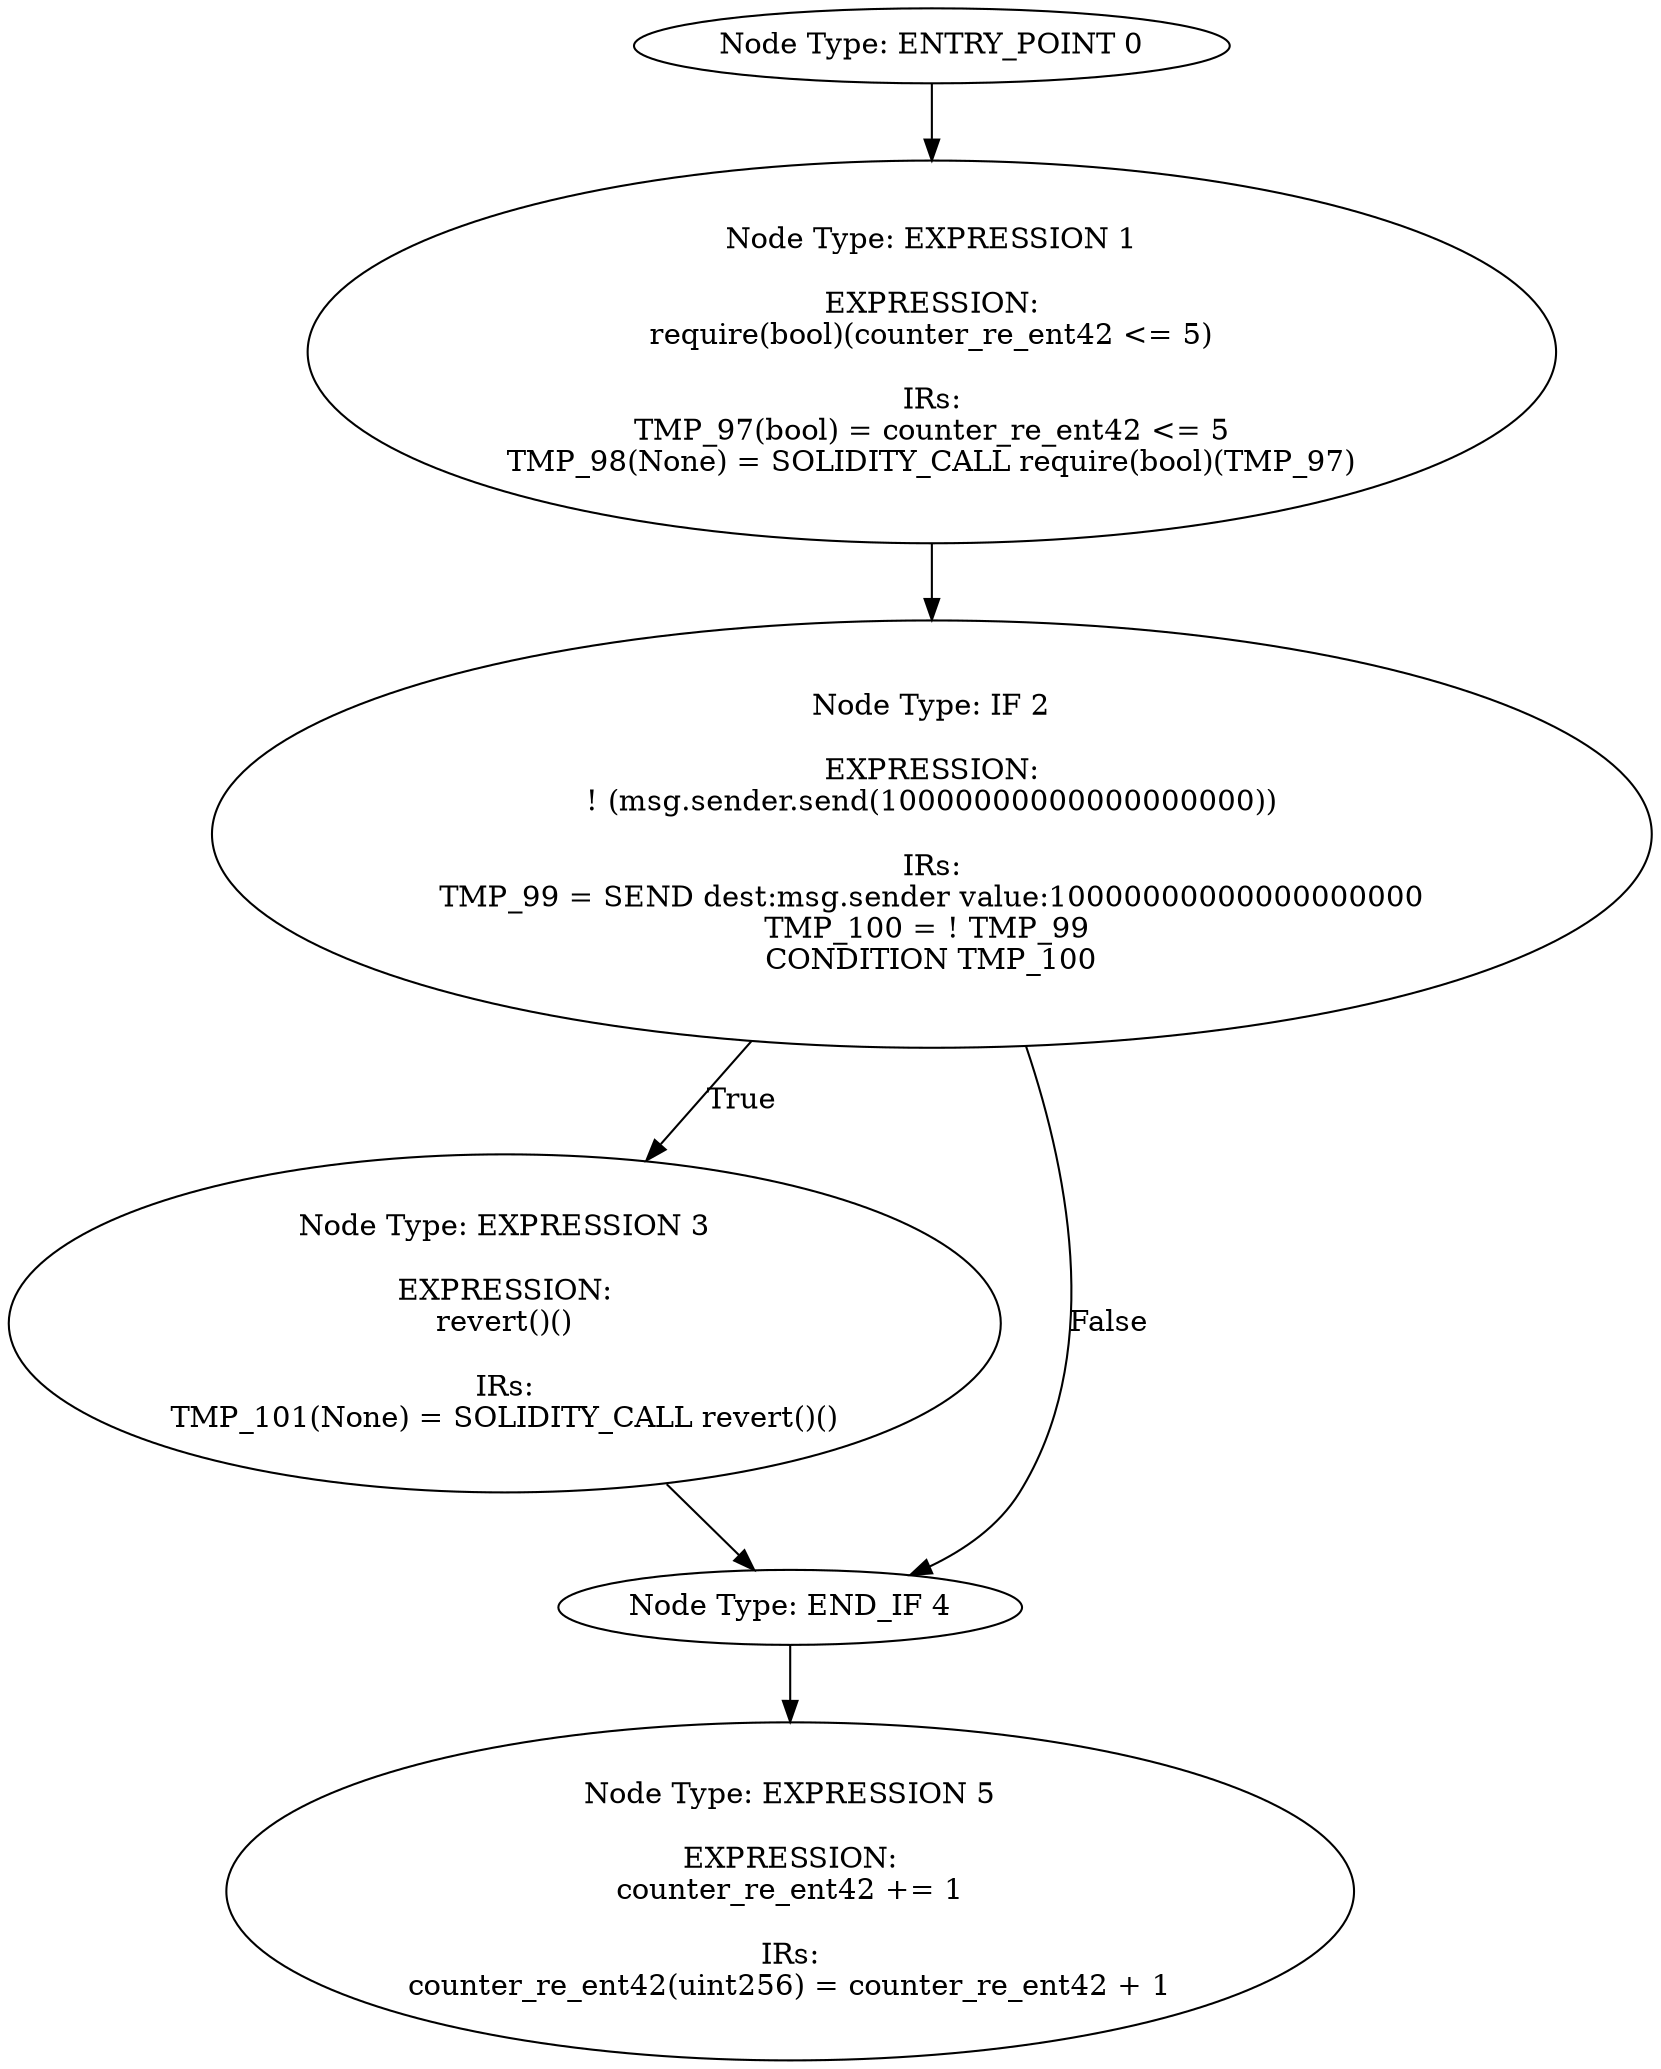digraph{
0[label="Node Type: ENTRY_POINT 0
"];
0->1;
1[label="Node Type: EXPRESSION 1

EXPRESSION:
require(bool)(counter_re_ent42 <= 5)

IRs:
TMP_97(bool) = counter_re_ent42 <= 5
TMP_98(None) = SOLIDITY_CALL require(bool)(TMP_97)"];
1->2;
2[label="Node Type: IF 2

EXPRESSION:
! (msg.sender.send(10000000000000000000))

IRs:
TMP_99 = SEND dest:msg.sender value:10000000000000000000
TMP_100 = ! TMP_99 
CONDITION TMP_100"];
2->3[label="True"];
2->4[label="False"];
3[label="Node Type: EXPRESSION 3

EXPRESSION:
revert()()

IRs:
TMP_101(None) = SOLIDITY_CALL revert()()"];
3->4;
4[label="Node Type: END_IF 4
"];
4->5;
5[label="Node Type: EXPRESSION 5

EXPRESSION:
counter_re_ent42 += 1

IRs:
counter_re_ent42(uint256) = counter_re_ent42 + 1"];
}
